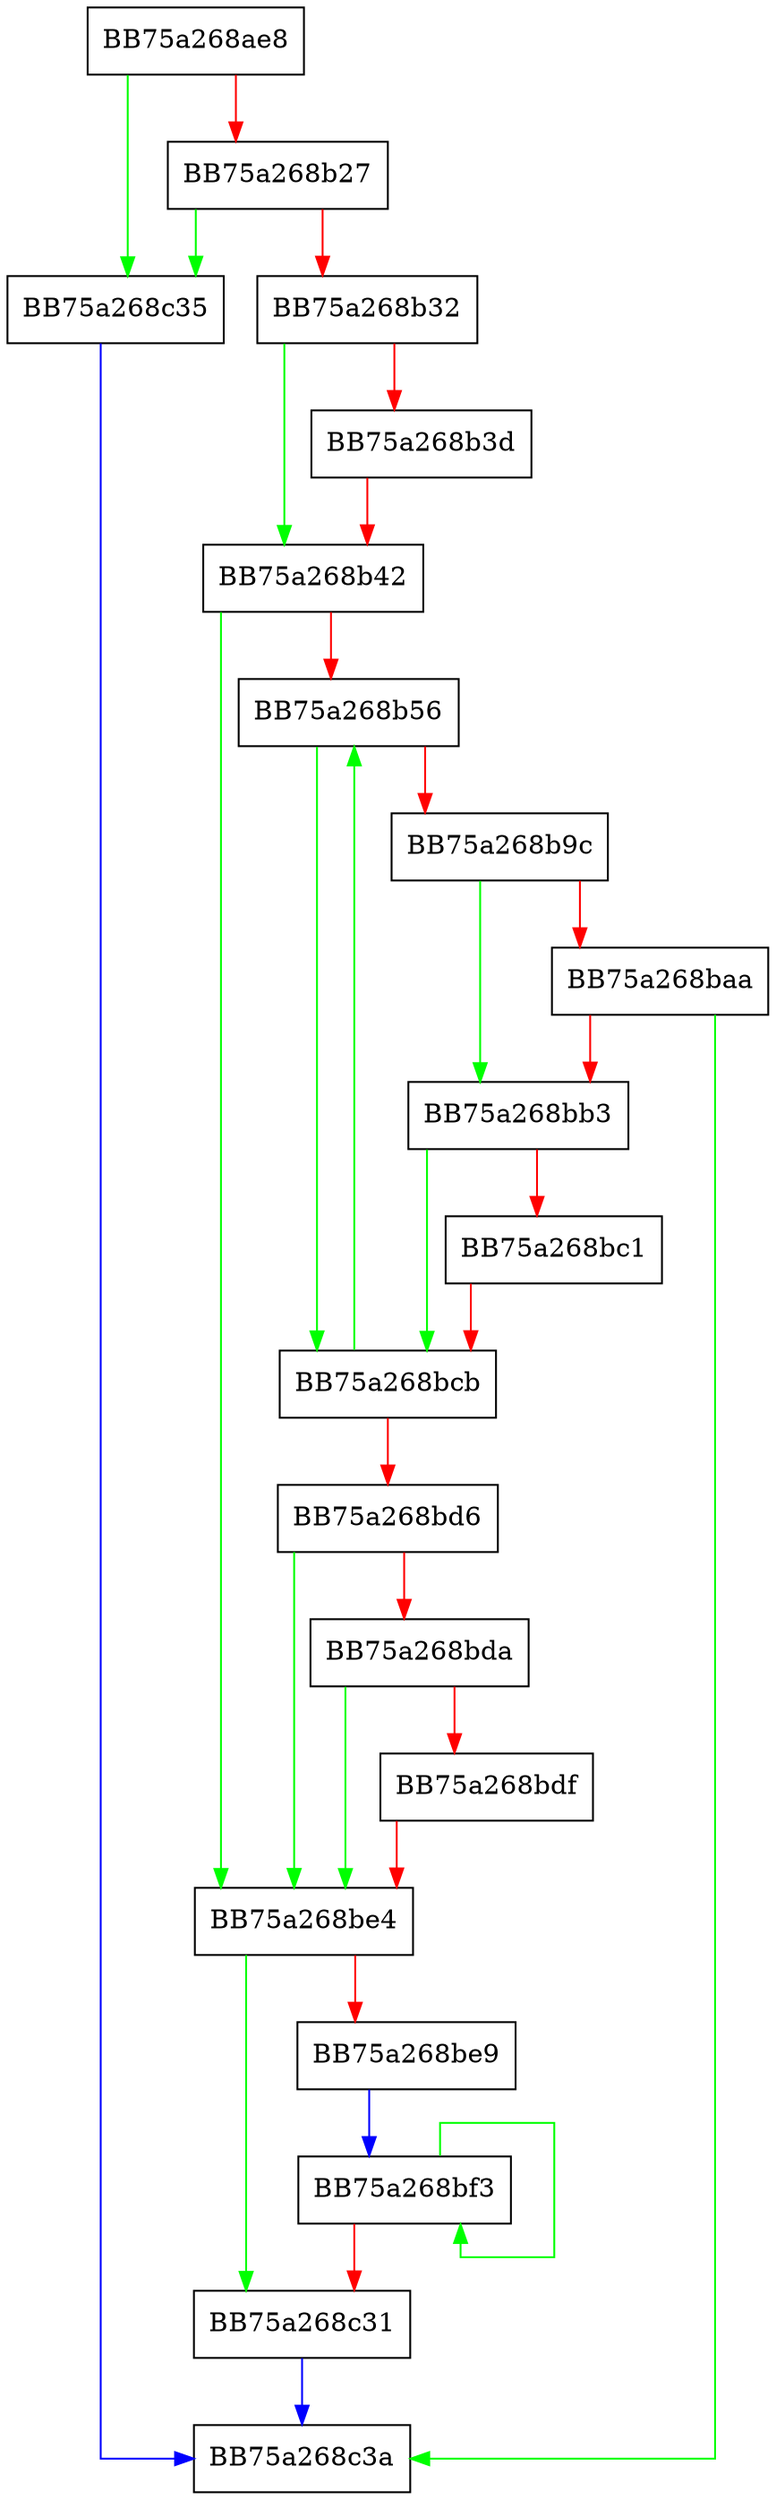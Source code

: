 digraph lzcopy {
  node [shape="box"];
  graph [splines=ortho];
  BB75a268ae8 -> BB75a268c35 [color="green"];
  BB75a268ae8 -> BB75a268b27 [color="red"];
  BB75a268b27 -> BB75a268c35 [color="green"];
  BB75a268b27 -> BB75a268b32 [color="red"];
  BB75a268b32 -> BB75a268b42 [color="green"];
  BB75a268b32 -> BB75a268b3d [color="red"];
  BB75a268b3d -> BB75a268b42 [color="red"];
  BB75a268b42 -> BB75a268be4 [color="green"];
  BB75a268b42 -> BB75a268b56 [color="red"];
  BB75a268b56 -> BB75a268bcb [color="green"];
  BB75a268b56 -> BB75a268b9c [color="red"];
  BB75a268b9c -> BB75a268bb3 [color="green"];
  BB75a268b9c -> BB75a268baa [color="red"];
  BB75a268baa -> BB75a268c3a [color="green"];
  BB75a268baa -> BB75a268bb3 [color="red"];
  BB75a268bb3 -> BB75a268bcb [color="green"];
  BB75a268bb3 -> BB75a268bc1 [color="red"];
  BB75a268bc1 -> BB75a268bcb [color="red"];
  BB75a268bcb -> BB75a268b56 [color="green"];
  BB75a268bcb -> BB75a268bd6 [color="red"];
  BB75a268bd6 -> BB75a268be4 [color="green"];
  BB75a268bd6 -> BB75a268bda [color="red"];
  BB75a268bda -> BB75a268be4 [color="green"];
  BB75a268bda -> BB75a268bdf [color="red"];
  BB75a268bdf -> BB75a268be4 [color="red"];
  BB75a268be4 -> BB75a268c31 [color="green"];
  BB75a268be4 -> BB75a268be9 [color="red"];
  BB75a268be9 -> BB75a268bf3 [color="blue"];
  BB75a268bf3 -> BB75a268bf3 [color="green"];
  BB75a268bf3 -> BB75a268c31 [color="red"];
  BB75a268c31 -> BB75a268c3a [color="blue"];
  BB75a268c35 -> BB75a268c3a [color="blue"];
}